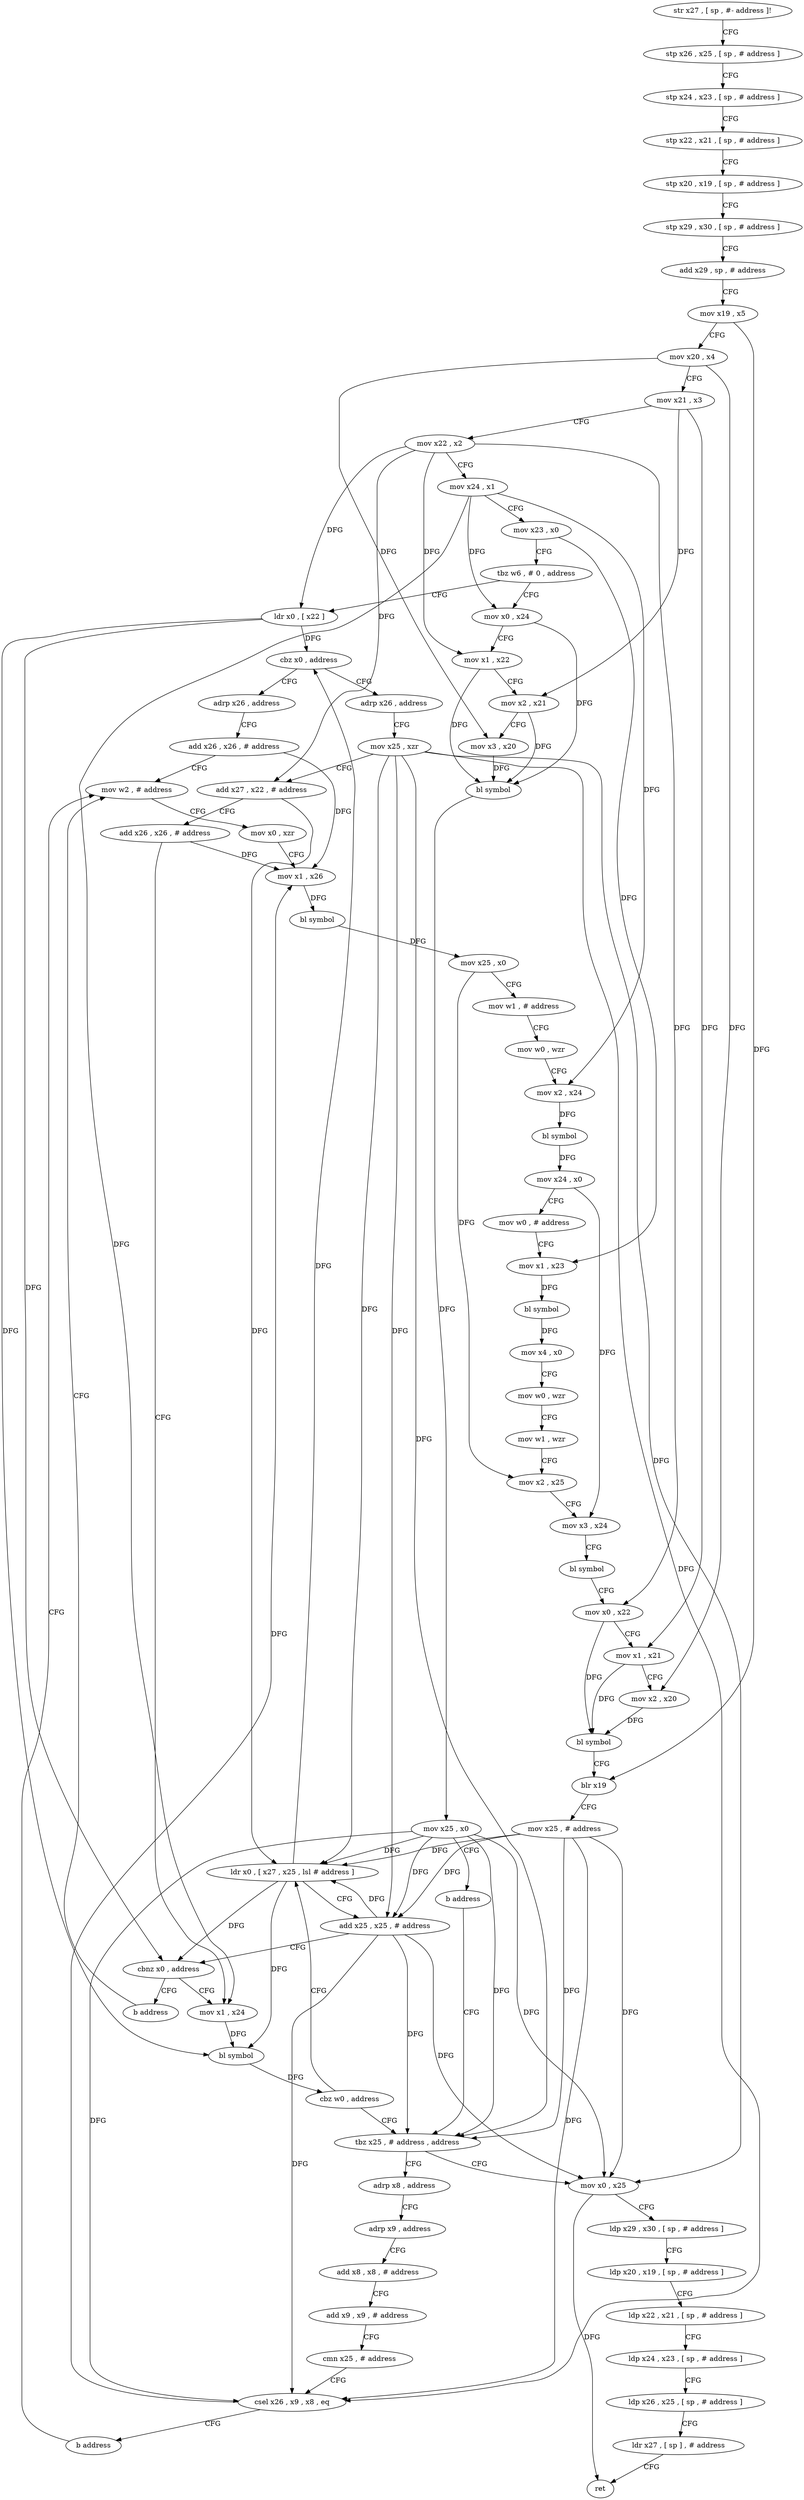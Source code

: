 digraph "func" {
"4220684" [label = "str x27 , [ sp , #- address ]!" ]
"4220688" [label = "stp x26 , x25 , [ sp , # address ]" ]
"4220692" [label = "stp x24 , x23 , [ sp , # address ]" ]
"4220696" [label = "stp x22 , x21 , [ sp , # address ]" ]
"4220700" [label = "stp x20 , x19 , [ sp , # address ]" ]
"4220704" [label = "stp x29 , x30 , [ sp , # address ]" ]
"4220708" [label = "add x29 , sp , # address" ]
"4220712" [label = "mov x19 , x5" ]
"4220716" [label = "mov x20 , x4" ]
"4220720" [label = "mov x21 , x3" ]
"4220724" [label = "mov x22 , x2" ]
"4220728" [label = "mov x24 , x1" ]
"4220732" [label = "mov x23 , x0" ]
"4220736" [label = "tbz w6 , # 0 , address" ]
"4220768" [label = "ldr x0 , [ x22 ]" ]
"4220740" [label = "mov x0 , x24" ]
"4220772" [label = "cbz x0 , address" ]
"4220852" [label = "adrp x26 , address" ]
"4220776" [label = "adrp x26 , address" ]
"4220744" [label = "mov x1 , x22" ]
"4220748" [label = "mov x2 , x21" ]
"4220752" [label = "mov x3 , x20" ]
"4220756" [label = "bl symbol" ]
"4220760" [label = "mov x25 , x0" ]
"4220764" [label = "b address" ]
"4220820" [label = "tbz x25 , # address , address" ]
"4220856" [label = "add x26 , x26 , # address" ]
"4220860" [label = "mov w2 , # address" ]
"4220780" [label = "mov x25 , xzr" ]
"4220784" [label = "add x27 , x22 , # address" ]
"4220788" [label = "add x26 , x26 , # address" ]
"4220792" [label = "mov x1 , x24" ]
"4220960" [label = "mov x0 , x25" ]
"4220824" [label = "adrp x8 , address" ]
"4220804" [label = "ldr x0 , [ x27 , x25 , lsl # address ]" ]
"4220808" [label = "add x25 , x25 , # address" ]
"4220812" [label = "cbnz x0 , address" ]
"4220816" [label = "b address" ]
"4220964" [label = "ldp x29 , x30 , [ sp , # address ]" ]
"4220968" [label = "ldp x20 , x19 , [ sp , # address ]" ]
"4220972" [label = "ldp x22 , x21 , [ sp , # address ]" ]
"4220976" [label = "ldp x24 , x23 , [ sp , # address ]" ]
"4220980" [label = "ldp x26 , x25 , [ sp , # address ]" ]
"4220984" [label = "ldr x27 , [ sp ] , # address" ]
"4220988" [label = "ret" ]
"4220828" [label = "adrp x9 , address" ]
"4220832" [label = "add x8 , x8 , # address" ]
"4220836" [label = "add x9 , x9 , # address" ]
"4220840" [label = "cmn x25 , # address" ]
"4220844" [label = "csel x26 , x9 , x8 , eq" ]
"4220848" [label = "b address" ]
"4220796" [label = "bl symbol" ]
"4220800" [label = "cbz w0 , address" ]
"4220864" [label = "mov x0 , xzr" ]
"4220868" [label = "mov x1 , x26" ]
"4220872" [label = "bl symbol" ]
"4220876" [label = "mov x25 , x0" ]
"4220880" [label = "mov w1 , # address" ]
"4220884" [label = "mov w0 , wzr" ]
"4220888" [label = "mov x2 , x24" ]
"4220892" [label = "bl symbol" ]
"4220896" [label = "mov x24 , x0" ]
"4220900" [label = "mov w0 , # address" ]
"4220904" [label = "mov x1 , x23" ]
"4220908" [label = "bl symbol" ]
"4220912" [label = "mov x4 , x0" ]
"4220916" [label = "mov w0 , wzr" ]
"4220920" [label = "mov w1 , wzr" ]
"4220924" [label = "mov x2 , x25" ]
"4220928" [label = "mov x3 , x24" ]
"4220932" [label = "bl symbol" ]
"4220936" [label = "mov x0 , x22" ]
"4220940" [label = "mov x1 , x21" ]
"4220944" [label = "mov x2 , x20" ]
"4220948" [label = "bl symbol" ]
"4220952" [label = "blr x19" ]
"4220956" [label = "mov x25 , # address" ]
"4220684" -> "4220688" [ label = "CFG" ]
"4220688" -> "4220692" [ label = "CFG" ]
"4220692" -> "4220696" [ label = "CFG" ]
"4220696" -> "4220700" [ label = "CFG" ]
"4220700" -> "4220704" [ label = "CFG" ]
"4220704" -> "4220708" [ label = "CFG" ]
"4220708" -> "4220712" [ label = "CFG" ]
"4220712" -> "4220716" [ label = "CFG" ]
"4220712" -> "4220952" [ label = "DFG" ]
"4220716" -> "4220720" [ label = "CFG" ]
"4220716" -> "4220752" [ label = "DFG" ]
"4220716" -> "4220944" [ label = "DFG" ]
"4220720" -> "4220724" [ label = "CFG" ]
"4220720" -> "4220748" [ label = "DFG" ]
"4220720" -> "4220940" [ label = "DFG" ]
"4220724" -> "4220728" [ label = "CFG" ]
"4220724" -> "4220768" [ label = "DFG" ]
"4220724" -> "4220744" [ label = "DFG" ]
"4220724" -> "4220784" [ label = "DFG" ]
"4220724" -> "4220936" [ label = "DFG" ]
"4220728" -> "4220732" [ label = "CFG" ]
"4220728" -> "4220740" [ label = "DFG" ]
"4220728" -> "4220888" [ label = "DFG" ]
"4220728" -> "4220792" [ label = "DFG" ]
"4220732" -> "4220736" [ label = "CFG" ]
"4220732" -> "4220904" [ label = "DFG" ]
"4220736" -> "4220768" [ label = "CFG" ]
"4220736" -> "4220740" [ label = "CFG" ]
"4220768" -> "4220772" [ label = "DFG" ]
"4220768" -> "4220796" [ label = "DFG" ]
"4220768" -> "4220812" [ label = "DFG" ]
"4220740" -> "4220744" [ label = "CFG" ]
"4220740" -> "4220756" [ label = "DFG" ]
"4220772" -> "4220852" [ label = "CFG" ]
"4220772" -> "4220776" [ label = "CFG" ]
"4220852" -> "4220856" [ label = "CFG" ]
"4220776" -> "4220780" [ label = "CFG" ]
"4220744" -> "4220748" [ label = "CFG" ]
"4220744" -> "4220756" [ label = "DFG" ]
"4220748" -> "4220752" [ label = "CFG" ]
"4220748" -> "4220756" [ label = "DFG" ]
"4220752" -> "4220756" [ label = "DFG" ]
"4220756" -> "4220760" [ label = "DFG" ]
"4220760" -> "4220764" [ label = "CFG" ]
"4220760" -> "4220820" [ label = "DFG" ]
"4220760" -> "4220960" [ label = "DFG" ]
"4220760" -> "4220844" [ label = "DFG" ]
"4220760" -> "4220804" [ label = "DFG" ]
"4220760" -> "4220808" [ label = "DFG" ]
"4220764" -> "4220820" [ label = "CFG" ]
"4220820" -> "4220960" [ label = "CFG" ]
"4220820" -> "4220824" [ label = "CFG" ]
"4220856" -> "4220860" [ label = "CFG" ]
"4220856" -> "4220868" [ label = "DFG" ]
"4220860" -> "4220864" [ label = "CFG" ]
"4220780" -> "4220784" [ label = "CFG" ]
"4220780" -> "4220820" [ label = "DFG" ]
"4220780" -> "4220960" [ label = "DFG" ]
"4220780" -> "4220844" [ label = "DFG" ]
"4220780" -> "4220804" [ label = "DFG" ]
"4220780" -> "4220808" [ label = "DFG" ]
"4220784" -> "4220788" [ label = "CFG" ]
"4220784" -> "4220804" [ label = "DFG" ]
"4220788" -> "4220792" [ label = "CFG" ]
"4220788" -> "4220868" [ label = "DFG" ]
"4220792" -> "4220796" [ label = "DFG" ]
"4220960" -> "4220964" [ label = "CFG" ]
"4220960" -> "4220988" [ label = "DFG" ]
"4220824" -> "4220828" [ label = "CFG" ]
"4220804" -> "4220808" [ label = "CFG" ]
"4220804" -> "4220772" [ label = "DFG" ]
"4220804" -> "4220796" [ label = "DFG" ]
"4220804" -> "4220812" [ label = "DFG" ]
"4220808" -> "4220812" [ label = "CFG" ]
"4220808" -> "4220820" [ label = "DFG" ]
"4220808" -> "4220960" [ label = "DFG" ]
"4220808" -> "4220844" [ label = "DFG" ]
"4220808" -> "4220804" [ label = "DFG" ]
"4220812" -> "4220792" [ label = "CFG" ]
"4220812" -> "4220816" [ label = "CFG" ]
"4220816" -> "4220860" [ label = "CFG" ]
"4220964" -> "4220968" [ label = "CFG" ]
"4220968" -> "4220972" [ label = "CFG" ]
"4220972" -> "4220976" [ label = "CFG" ]
"4220976" -> "4220980" [ label = "CFG" ]
"4220980" -> "4220984" [ label = "CFG" ]
"4220984" -> "4220988" [ label = "CFG" ]
"4220828" -> "4220832" [ label = "CFG" ]
"4220832" -> "4220836" [ label = "CFG" ]
"4220836" -> "4220840" [ label = "CFG" ]
"4220840" -> "4220844" [ label = "CFG" ]
"4220844" -> "4220848" [ label = "CFG" ]
"4220844" -> "4220868" [ label = "DFG" ]
"4220848" -> "4220860" [ label = "CFG" ]
"4220796" -> "4220800" [ label = "DFG" ]
"4220800" -> "4220820" [ label = "CFG" ]
"4220800" -> "4220804" [ label = "CFG" ]
"4220864" -> "4220868" [ label = "CFG" ]
"4220868" -> "4220872" [ label = "DFG" ]
"4220872" -> "4220876" [ label = "DFG" ]
"4220876" -> "4220880" [ label = "CFG" ]
"4220876" -> "4220924" [ label = "DFG" ]
"4220880" -> "4220884" [ label = "CFG" ]
"4220884" -> "4220888" [ label = "CFG" ]
"4220888" -> "4220892" [ label = "DFG" ]
"4220892" -> "4220896" [ label = "DFG" ]
"4220896" -> "4220900" [ label = "CFG" ]
"4220896" -> "4220928" [ label = "DFG" ]
"4220900" -> "4220904" [ label = "CFG" ]
"4220904" -> "4220908" [ label = "DFG" ]
"4220908" -> "4220912" [ label = "DFG" ]
"4220912" -> "4220916" [ label = "CFG" ]
"4220916" -> "4220920" [ label = "CFG" ]
"4220920" -> "4220924" [ label = "CFG" ]
"4220924" -> "4220928" [ label = "CFG" ]
"4220928" -> "4220932" [ label = "CFG" ]
"4220932" -> "4220936" [ label = "CFG" ]
"4220936" -> "4220940" [ label = "CFG" ]
"4220936" -> "4220948" [ label = "DFG" ]
"4220940" -> "4220944" [ label = "CFG" ]
"4220940" -> "4220948" [ label = "DFG" ]
"4220944" -> "4220948" [ label = "DFG" ]
"4220948" -> "4220952" [ label = "CFG" ]
"4220952" -> "4220956" [ label = "CFG" ]
"4220956" -> "4220960" [ label = "DFG" ]
"4220956" -> "4220820" [ label = "DFG" ]
"4220956" -> "4220844" [ label = "DFG" ]
"4220956" -> "4220804" [ label = "DFG" ]
"4220956" -> "4220808" [ label = "DFG" ]
}
